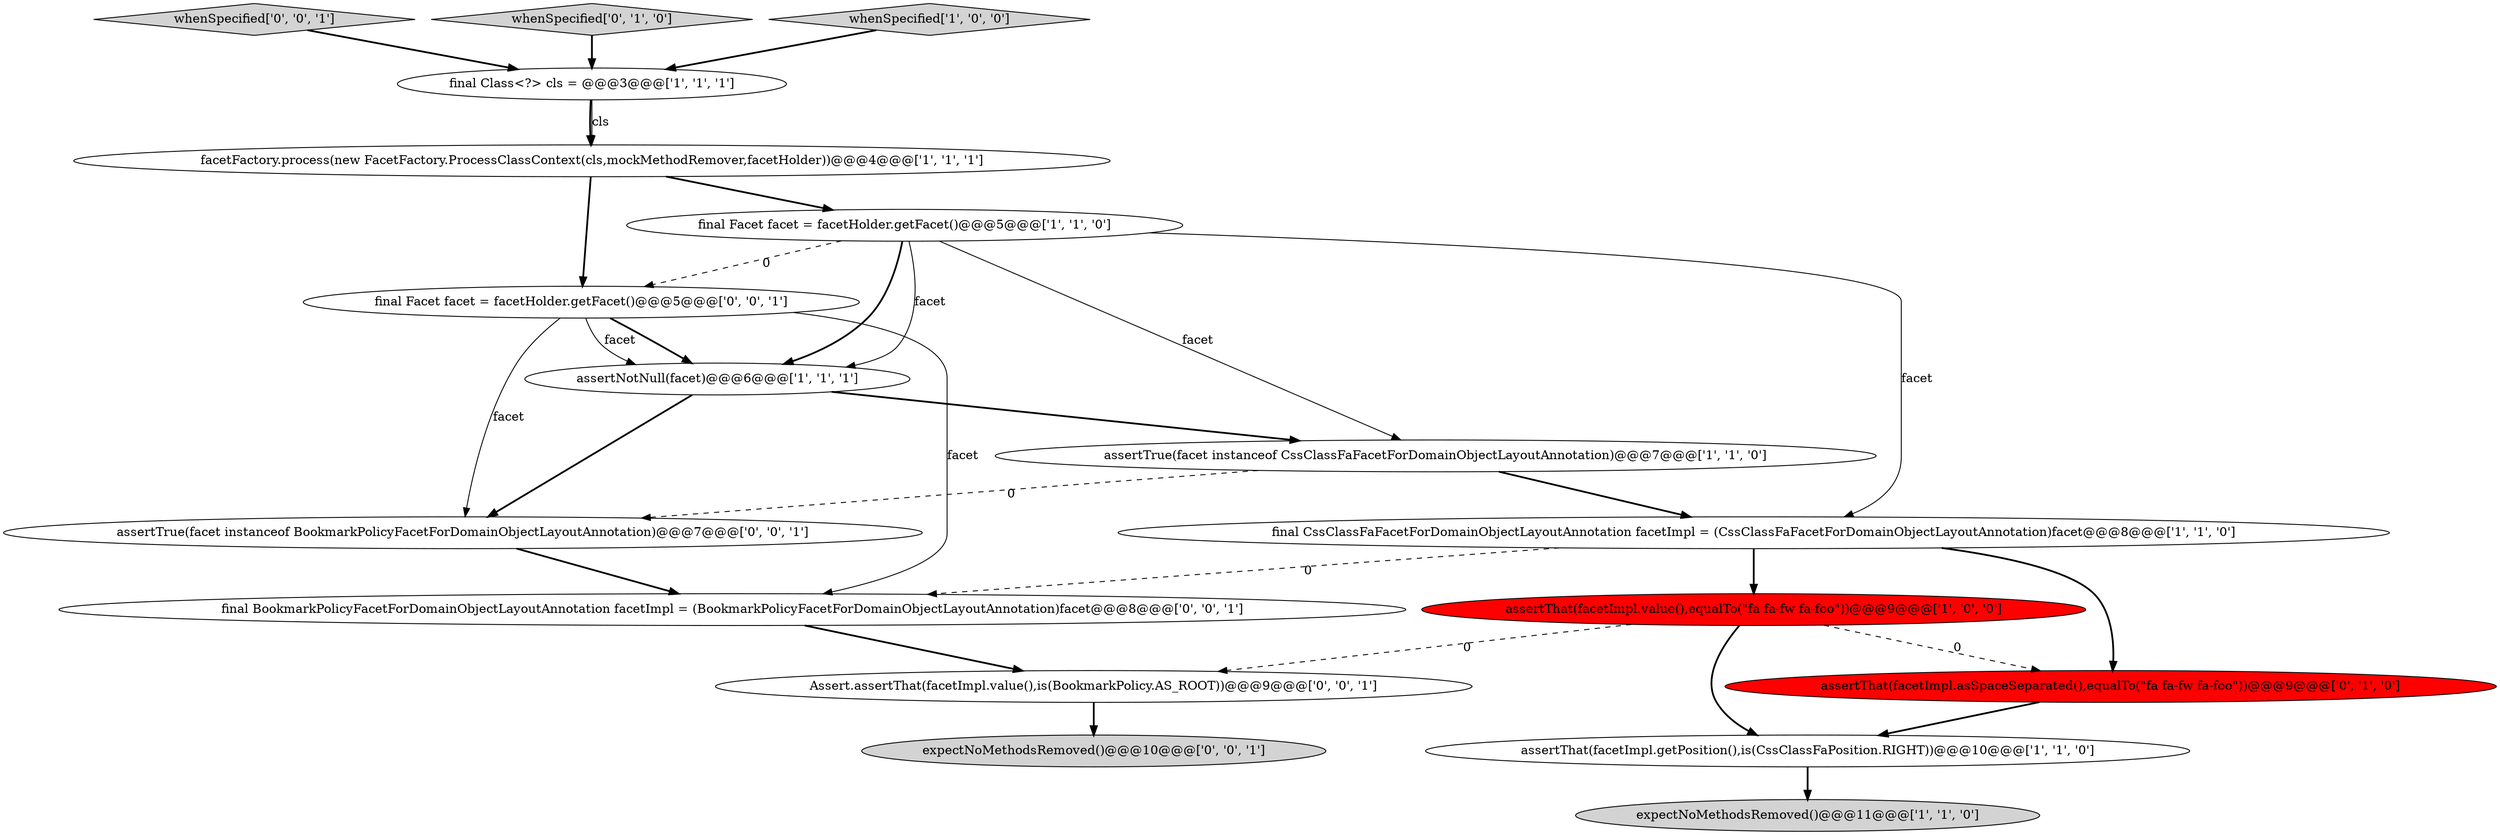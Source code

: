 digraph {
16 [style = filled, label = "expectNoMethodsRemoved()@@@10@@@['0', '0', '1']", fillcolor = lightgray, shape = ellipse image = "AAA0AAABBB3BBB"];
9 [style = filled, label = "assertNotNull(facet)@@@6@@@['1', '1', '1']", fillcolor = white, shape = ellipse image = "AAA0AAABBB1BBB"];
17 [style = filled, label = "final BookmarkPolicyFacetForDomainObjectLayoutAnnotation facetImpl = (BookmarkPolicyFacetForDomainObjectLayoutAnnotation)facet@@@8@@@['0', '0', '1']", fillcolor = white, shape = ellipse image = "AAA0AAABBB3BBB"];
3 [style = filled, label = "assertThat(facetImpl.value(),equalTo(\"fa fa-fw fa-foo\"))@@@9@@@['1', '0', '0']", fillcolor = red, shape = ellipse image = "AAA1AAABBB1BBB"];
15 [style = filled, label = "whenSpecified['0', '0', '1']", fillcolor = lightgray, shape = diamond image = "AAA0AAABBB3BBB"];
6 [style = filled, label = "final CssClassFaFacetForDomainObjectLayoutAnnotation facetImpl = (CssClassFaFacetForDomainObjectLayoutAnnotation)facet@@@8@@@['1', '1', '0']", fillcolor = white, shape = ellipse image = "AAA0AAABBB1BBB"];
11 [style = filled, label = "assertThat(facetImpl.asSpaceSeparated(),equalTo(\"fa fa-fw fa-foo\"))@@@9@@@['0', '1', '0']", fillcolor = red, shape = ellipse image = "AAA1AAABBB2BBB"];
1 [style = filled, label = "final Class<?> cls = @@@3@@@['1', '1', '1']", fillcolor = white, shape = ellipse image = "AAA0AAABBB1BBB"];
13 [style = filled, label = "assertTrue(facet instanceof BookmarkPolicyFacetForDomainObjectLayoutAnnotation)@@@7@@@['0', '0', '1']", fillcolor = white, shape = ellipse image = "AAA0AAABBB3BBB"];
2 [style = filled, label = "expectNoMethodsRemoved()@@@11@@@['1', '1', '0']", fillcolor = lightgray, shape = ellipse image = "AAA0AAABBB1BBB"];
7 [style = filled, label = "assertTrue(facet instanceof CssClassFaFacetForDomainObjectLayoutAnnotation)@@@7@@@['1', '1', '0']", fillcolor = white, shape = ellipse image = "AAA0AAABBB1BBB"];
8 [style = filled, label = "final Facet facet = facetHolder.getFacet()@@@5@@@['1', '1', '0']", fillcolor = white, shape = ellipse image = "AAA0AAABBB1BBB"];
10 [style = filled, label = "whenSpecified['0', '1', '0']", fillcolor = lightgray, shape = diamond image = "AAA0AAABBB2BBB"];
12 [style = filled, label = "final Facet facet = facetHolder.getFacet()@@@5@@@['0', '0', '1']", fillcolor = white, shape = ellipse image = "AAA0AAABBB3BBB"];
14 [style = filled, label = "Assert.assertThat(facetImpl.value(),is(BookmarkPolicy.AS_ROOT))@@@9@@@['0', '0', '1']", fillcolor = white, shape = ellipse image = "AAA0AAABBB3BBB"];
4 [style = filled, label = "assertThat(facetImpl.getPosition(),is(CssClassFaPosition.RIGHT))@@@10@@@['1', '1', '0']", fillcolor = white, shape = ellipse image = "AAA0AAABBB1BBB"];
0 [style = filled, label = "whenSpecified['1', '0', '0']", fillcolor = lightgray, shape = diamond image = "AAA0AAABBB1BBB"];
5 [style = filled, label = "facetFactory.process(new FacetFactory.ProcessClassContext(cls,mockMethodRemover,facetHolder))@@@4@@@['1', '1', '1']", fillcolor = white, shape = ellipse image = "AAA0AAABBB1BBB"];
1->5 [style = bold, label=""];
14->16 [style = bold, label=""];
6->3 [style = bold, label=""];
5->8 [style = bold, label=""];
8->9 [style = solid, label="facet"];
8->7 [style = solid, label="facet"];
11->4 [style = bold, label=""];
8->12 [style = dashed, label="0"];
6->17 [style = dashed, label="0"];
4->2 [style = bold, label=""];
9->7 [style = bold, label=""];
12->9 [style = bold, label=""];
3->4 [style = bold, label=""];
8->6 [style = solid, label="facet"];
13->17 [style = bold, label=""];
12->13 [style = solid, label="facet"];
5->12 [style = bold, label=""];
12->9 [style = solid, label="facet"];
17->14 [style = bold, label=""];
0->1 [style = bold, label=""];
6->11 [style = bold, label=""];
7->6 [style = bold, label=""];
8->9 [style = bold, label=""];
7->13 [style = dashed, label="0"];
3->14 [style = dashed, label="0"];
10->1 [style = bold, label=""];
1->5 [style = solid, label="cls"];
12->17 [style = solid, label="facet"];
3->11 [style = dashed, label="0"];
9->13 [style = bold, label=""];
15->1 [style = bold, label=""];
}
